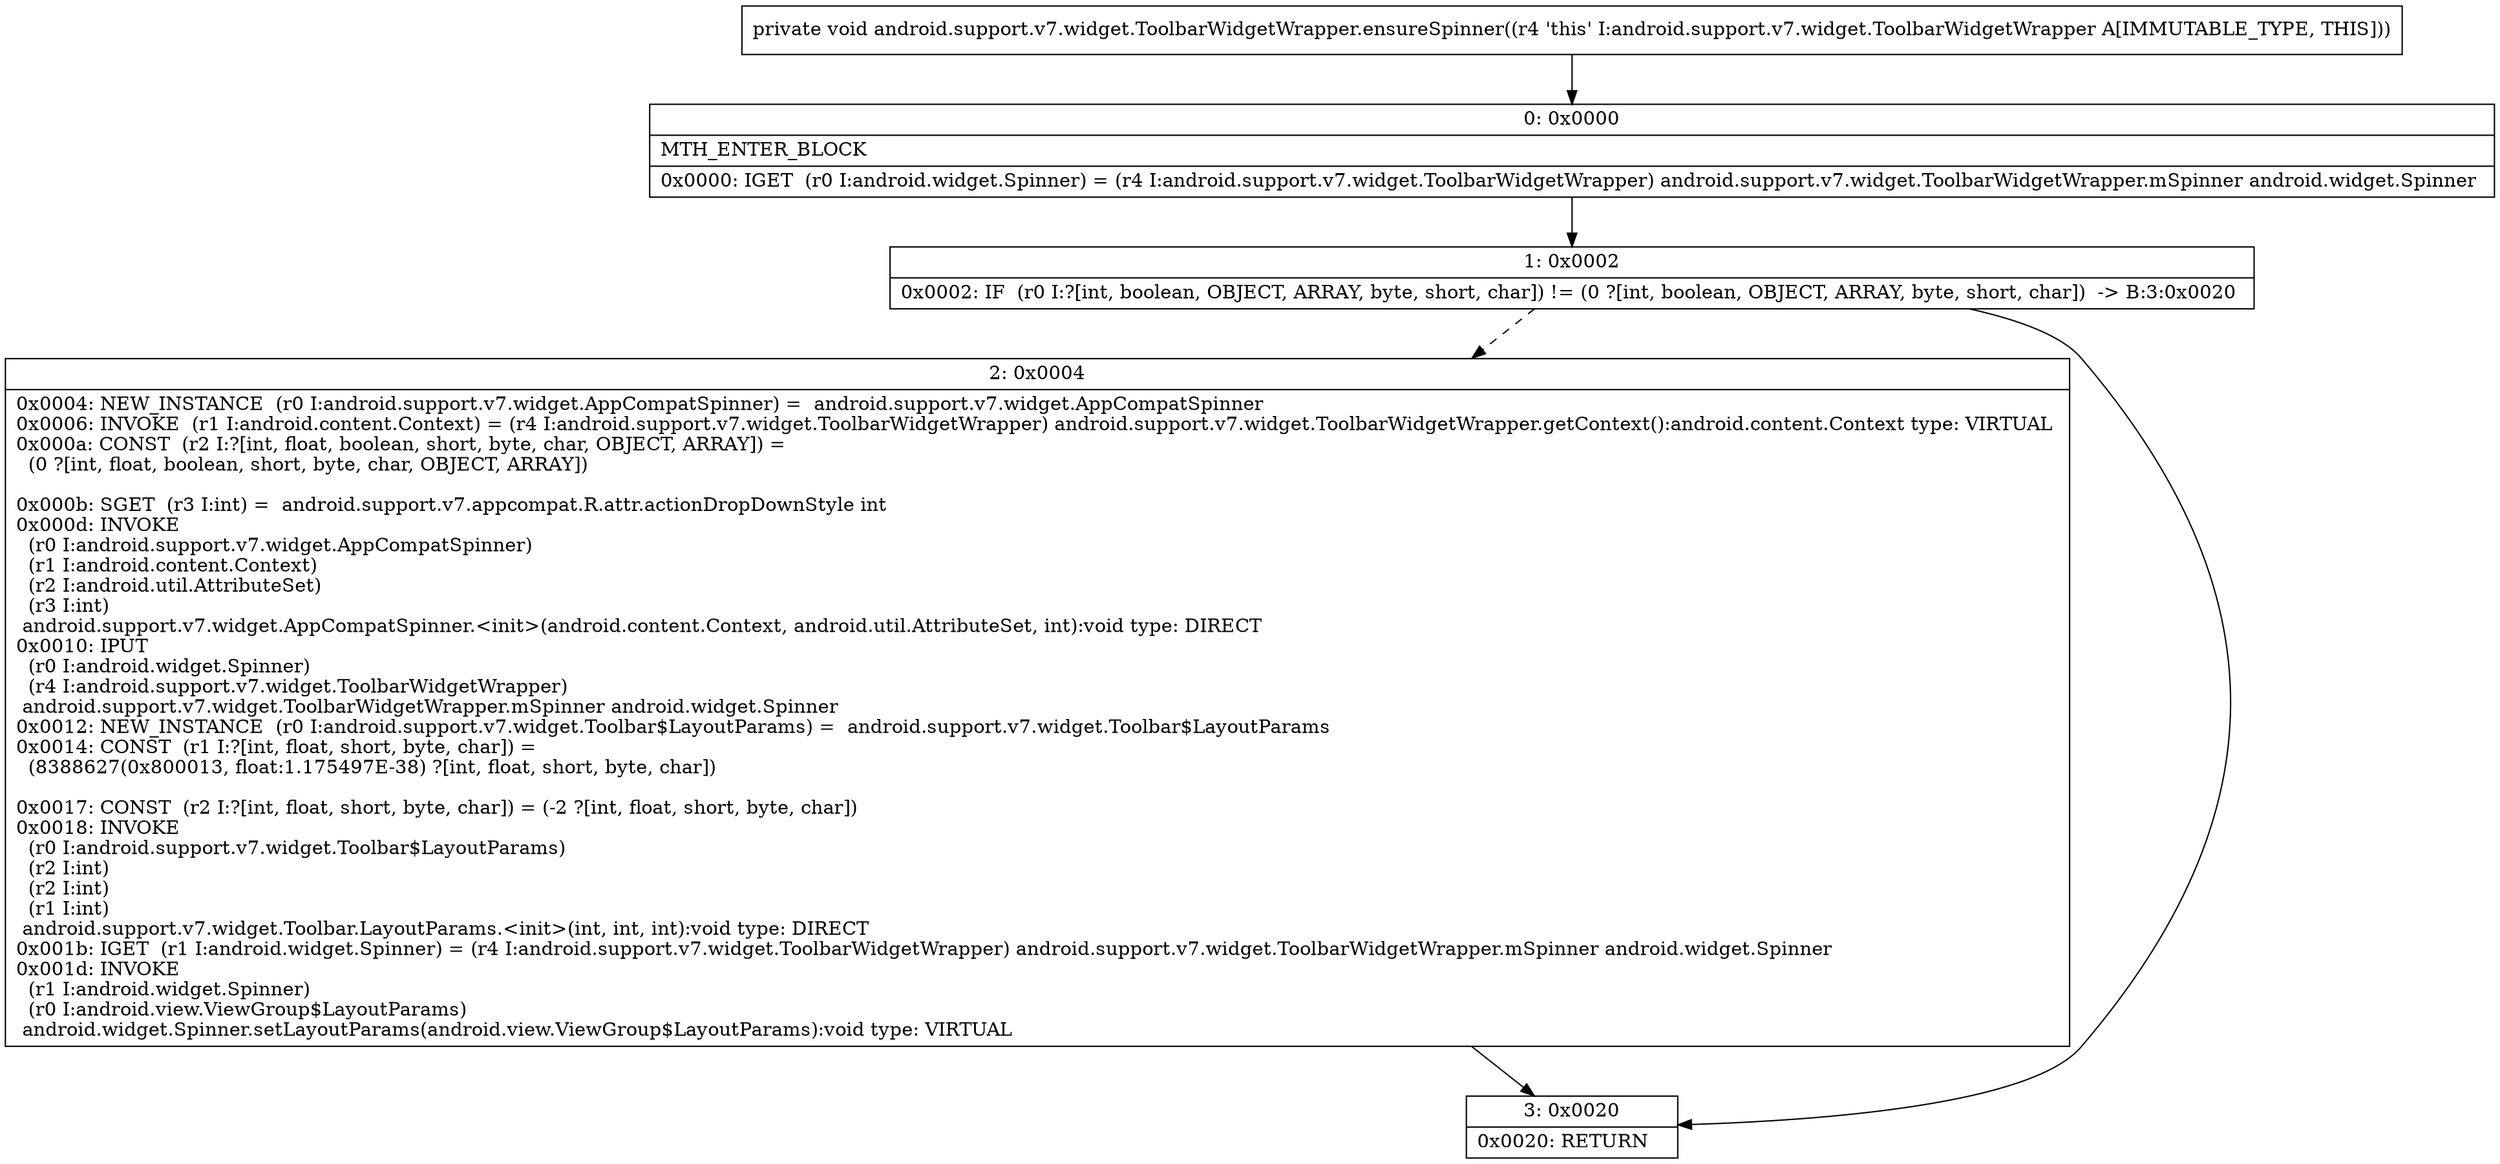 digraph "CFG forandroid.support.v7.widget.ToolbarWidgetWrapper.ensureSpinner()V" {
Node_0 [shape=record,label="{0\:\ 0x0000|MTH_ENTER_BLOCK\l|0x0000: IGET  (r0 I:android.widget.Spinner) = (r4 I:android.support.v7.widget.ToolbarWidgetWrapper) android.support.v7.widget.ToolbarWidgetWrapper.mSpinner android.widget.Spinner \l}"];
Node_1 [shape=record,label="{1\:\ 0x0002|0x0002: IF  (r0 I:?[int, boolean, OBJECT, ARRAY, byte, short, char]) != (0 ?[int, boolean, OBJECT, ARRAY, byte, short, char])  \-\> B:3:0x0020 \l}"];
Node_2 [shape=record,label="{2\:\ 0x0004|0x0004: NEW_INSTANCE  (r0 I:android.support.v7.widget.AppCompatSpinner) =  android.support.v7.widget.AppCompatSpinner \l0x0006: INVOKE  (r1 I:android.content.Context) = (r4 I:android.support.v7.widget.ToolbarWidgetWrapper) android.support.v7.widget.ToolbarWidgetWrapper.getContext():android.content.Context type: VIRTUAL \l0x000a: CONST  (r2 I:?[int, float, boolean, short, byte, char, OBJECT, ARRAY]) = \l  (0 ?[int, float, boolean, short, byte, char, OBJECT, ARRAY])\l \l0x000b: SGET  (r3 I:int) =  android.support.v7.appcompat.R.attr.actionDropDownStyle int \l0x000d: INVOKE  \l  (r0 I:android.support.v7.widget.AppCompatSpinner)\l  (r1 I:android.content.Context)\l  (r2 I:android.util.AttributeSet)\l  (r3 I:int)\l android.support.v7.widget.AppCompatSpinner.\<init\>(android.content.Context, android.util.AttributeSet, int):void type: DIRECT \l0x0010: IPUT  \l  (r0 I:android.widget.Spinner)\l  (r4 I:android.support.v7.widget.ToolbarWidgetWrapper)\l android.support.v7.widget.ToolbarWidgetWrapper.mSpinner android.widget.Spinner \l0x0012: NEW_INSTANCE  (r0 I:android.support.v7.widget.Toolbar$LayoutParams) =  android.support.v7.widget.Toolbar$LayoutParams \l0x0014: CONST  (r1 I:?[int, float, short, byte, char]) = \l  (8388627(0x800013, float:1.175497E\-38) ?[int, float, short, byte, char])\l \l0x0017: CONST  (r2 I:?[int, float, short, byte, char]) = (\-2 ?[int, float, short, byte, char]) \l0x0018: INVOKE  \l  (r0 I:android.support.v7.widget.Toolbar$LayoutParams)\l  (r2 I:int)\l  (r2 I:int)\l  (r1 I:int)\l android.support.v7.widget.Toolbar.LayoutParams.\<init\>(int, int, int):void type: DIRECT \l0x001b: IGET  (r1 I:android.widget.Spinner) = (r4 I:android.support.v7.widget.ToolbarWidgetWrapper) android.support.v7.widget.ToolbarWidgetWrapper.mSpinner android.widget.Spinner \l0x001d: INVOKE  \l  (r1 I:android.widget.Spinner)\l  (r0 I:android.view.ViewGroup$LayoutParams)\l android.widget.Spinner.setLayoutParams(android.view.ViewGroup$LayoutParams):void type: VIRTUAL \l}"];
Node_3 [shape=record,label="{3\:\ 0x0020|0x0020: RETURN   \l}"];
MethodNode[shape=record,label="{private void android.support.v7.widget.ToolbarWidgetWrapper.ensureSpinner((r4 'this' I:android.support.v7.widget.ToolbarWidgetWrapper A[IMMUTABLE_TYPE, THIS])) }"];
MethodNode -> Node_0;
Node_0 -> Node_1;
Node_1 -> Node_2[style=dashed];
Node_1 -> Node_3;
Node_2 -> Node_3;
}


